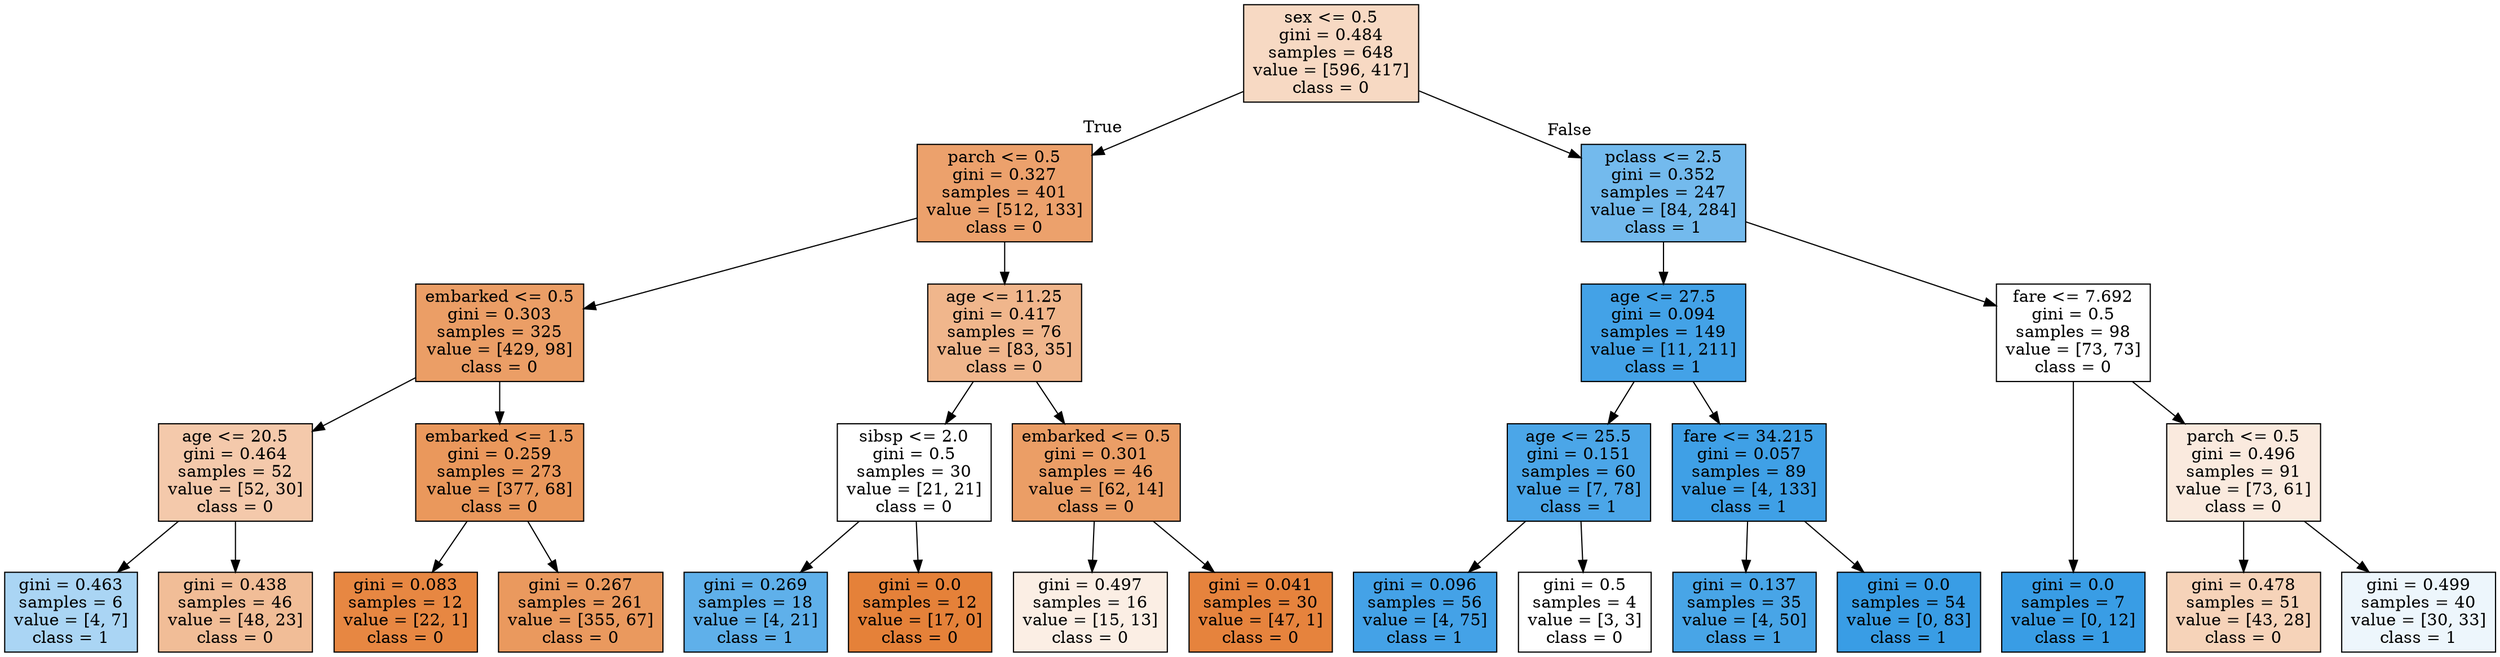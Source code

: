 digraph Tree {
node [shape=box, style="filled", color="black"] ;
graph [ranksep=equally, splines=polyline] ;
0 [label="sex <= 0.5\ngini = 0.484\nsamples = 648\nvalue = [596, 417]\nclass = 0", fillcolor="#e581394d"] ;
1 [label="parch <= 0.5\ngini = 0.327\nsamples = 401\nvalue = [512, 133]\nclass = 0", fillcolor="#e58139bd"] ;
0 -> 1 [labeldistance=2.5, labelangle=45, headlabel="True"] ;
2 [label="embarked <= 0.5\ngini = 0.303\nsamples = 325\nvalue = [429, 98]\nclass = 0", fillcolor="#e58139c5"] ;
1 -> 2 ;
3 [label="age <= 20.5\ngini = 0.464\nsamples = 52\nvalue = [52, 30]\nclass = 0", fillcolor="#e581396c"] ;
2 -> 3 ;
4 [label="gini = 0.463\nsamples = 6\nvalue = [4, 7]\nclass = 1", fillcolor="#399de56d"] ;
3 -> 4 ;
5 [label="gini = 0.438\nsamples = 46\nvalue = [48, 23]\nclass = 0", fillcolor="#e5813985"] ;
3 -> 5 ;
6 [label="embarked <= 1.5\ngini = 0.259\nsamples = 273\nvalue = [377, 68]\nclass = 0", fillcolor="#e58139d1"] ;
2 -> 6 ;
7 [label="gini = 0.083\nsamples = 12\nvalue = [22, 1]\nclass = 0", fillcolor="#e58139f3"] ;
6 -> 7 ;
8 [label="gini = 0.267\nsamples = 261\nvalue = [355, 67]\nclass = 0", fillcolor="#e58139cf"] ;
6 -> 8 ;
9 [label="age <= 11.25\ngini = 0.417\nsamples = 76\nvalue = [83, 35]\nclass = 0", fillcolor="#e5813993"] ;
1 -> 9 ;
10 [label="sibsp <= 2.0\ngini = 0.5\nsamples = 30\nvalue = [21, 21]\nclass = 0", fillcolor="#e5813900"] ;
9 -> 10 ;
11 [label="gini = 0.269\nsamples = 18\nvalue = [4, 21]\nclass = 1", fillcolor="#399de5ce"] ;
10 -> 11 ;
12 [label="gini = 0.0\nsamples = 12\nvalue = [17, 0]\nclass = 0", fillcolor="#e58139ff"] ;
10 -> 12 ;
13 [label="embarked <= 0.5\ngini = 0.301\nsamples = 46\nvalue = [62, 14]\nclass = 0", fillcolor="#e58139c5"] ;
9 -> 13 ;
14 [label="gini = 0.497\nsamples = 16\nvalue = [15, 13]\nclass = 0", fillcolor="#e5813922"] ;
13 -> 14 ;
15 [label="gini = 0.041\nsamples = 30\nvalue = [47, 1]\nclass = 0", fillcolor="#e58139fa"] ;
13 -> 15 ;
16 [label="pclass <= 2.5\ngini = 0.352\nsamples = 247\nvalue = [84, 284]\nclass = 1", fillcolor="#399de5b4"] ;
0 -> 16 [labeldistance=2.5, labelangle=-45, headlabel="False"] ;
17 [label="age <= 27.5\ngini = 0.094\nsamples = 149\nvalue = [11, 211]\nclass = 1", fillcolor="#399de5f2"] ;
16 -> 17 ;
18 [label="age <= 25.5\ngini = 0.151\nsamples = 60\nvalue = [7, 78]\nclass = 1", fillcolor="#399de5e8"] ;
17 -> 18 ;
19 [label="gini = 0.096\nsamples = 56\nvalue = [4, 75]\nclass = 1", fillcolor="#399de5f1"] ;
18 -> 19 ;
20 [label="gini = 0.5\nsamples = 4\nvalue = [3, 3]\nclass = 0", fillcolor="#e5813900"] ;
18 -> 20 ;
21 [label="fare <= 34.215\ngini = 0.057\nsamples = 89\nvalue = [4, 133]\nclass = 1", fillcolor="#399de5f7"] ;
17 -> 21 ;
22 [label="gini = 0.137\nsamples = 35\nvalue = [4, 50]\nclass = 1", fillcolor="#399de5eb"] ;
21 -> 22 ;
23 [label="gini = 0.0\nsamples = 54\nvalue = [0, 83]\nclass = 1", fillcolor="#399de5ff"] ;
21 -> 23 ;
24 [label="fare <= 7.692\ngini = 0.5\nsamples = 98\nvalue = [73, 73]\nclass = 0", fillcolor="#e5813900"] ;
16 -> 24 ;
25 [label="gini = 0.0\nsamples = 7\nvalue = [0, 12]\nclass = 1", fillcolor="#399de5ff"] ;
24 -> 25 ;
26 [label="parch <= 0.5\ngini = 0.496\nsamples = 91\nvalue = [73, 61]\nclass = 0", fillcolor="#e581392a"] ;
24 -> 26 ;
27 [label="gini = 0.478\nsamples = 51\nvalue = [43, 28]\nclass = 0", fillcolor="#e5813959"] ;
26 -> 27 ;
28 [label="gini = 0.499\nsamples = 40\nvalue = [30, 33]\nclass = 1", fillcolor="#399de517"] ;
26 -> 28 ;
{rank=same ; 0} ;
{rank=same ; 1; 16} ;
{rank=same ; 2; 9; 17; 24} ;
{rank=same ; 3; 6; 10; 13; 18; 21; 26} ;
{rank=same ; 4; 5; 7; 8; 11; 12; 14; 15; 19; 20; 22; 23; 25; 27; 28} ;
}